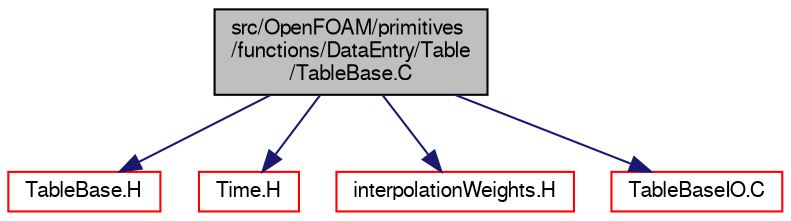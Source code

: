 digraph "src/OpenFOAM/primitives/functions/DataEntry/Table/TableBase.C"
{
  bgcolor="transparent";
  edge [fontname="FreeSans",fontsize="10",labelfontname="FreeSans",labelfontsize="10"];
  node [fontname="FreeSans",fontsize="10",shape=record];
  Node0 [label="src/OpenFOAM/primitives\l/functions/DataEntry/Table\l/TableBase.C",height=0.2,width=0.4,color="black", fillcolor="grey75", style="filled", fontcolor="black"];
  Node0 -> Node1 [color="midnightblue",fontsize="10",style="solid",fontname="FreeSans"];
  Node1 [label="TableBase.H",height=0.2,width=0.4,color="red",URL="$a12275.html"];
  Node0 -> Node115 [color="midnightblue",fontsize="10",style="solid",fontname="FreeSans"];
  Node115 [label="Time.H",height=0.2,width=0.4,color="red",URL="$a09311.html"];
  Node0 -> Node152 [color="midnightblue",fontsize="10",style="solid",fontname="FreeSans"];
  Node152 [label="interpolationWeights.H",height=0.2,width=0.4,color="red",URL="$a10457.html"];
  Node0 -> Node179 [color="midnightblue",fontsize="10",style="solid",fontname="FreeSans"];
  Node179 [label="TableBaseIO.C",height=0.2,width=0.4,color="red",URL="$a12278.html"];
}
